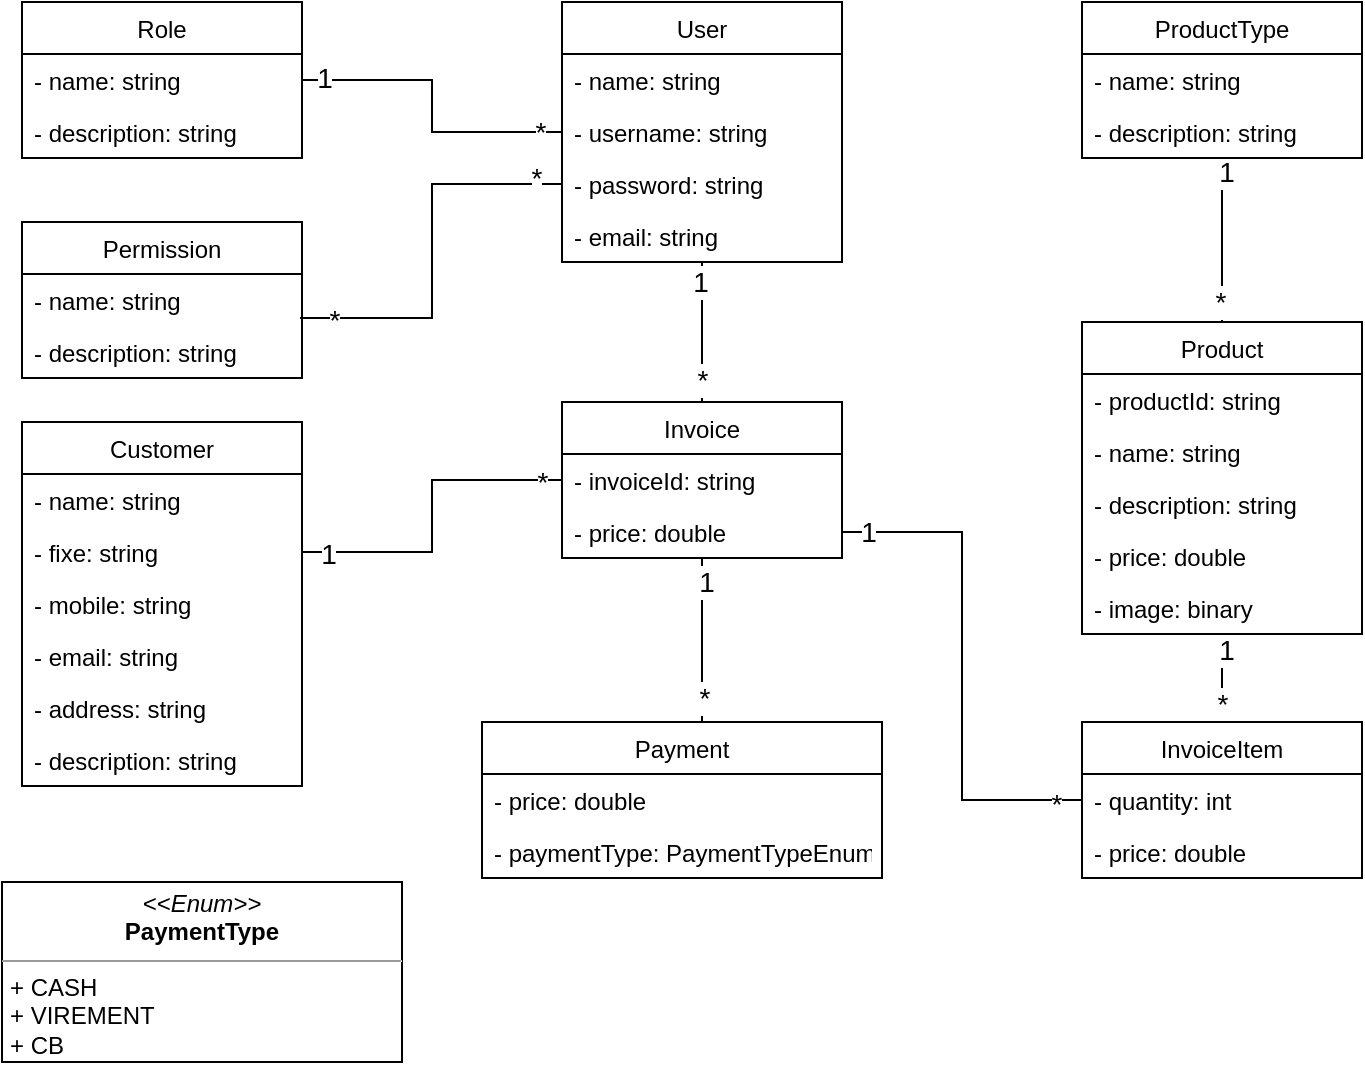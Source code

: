 <mxfile version="15.5.4" type="embed"><diagram id="qxNSoSG71GYbSTTbPRva" name="Page-1"><mxGraphModel dx="700" dy="481" grid="1" gridSize="10" guides="1" tooltips="1" connect="1" arrows="1" fold="1" page="1" pageScale="1" pageWidth="827" pageHeight="1169" math="0" shadow="0"><root><mxCell id="0"/><mxCell id="1" parent="0"/><mxCell id="Ek9n73prsNn7vPPhgxyE-56" style="edgeStyle=orthogonalEdgeStyle;rounded=0;orthogonalLoop=1;jettySize=auto;html=1;entryX=0.5;entryY=0;entryDx=0;entryDy=0;fontSize=14;endArrow=none;endFill=0;" parent="1" source="Ek9n73prsNn7vPPhgxyE-5" target="Ek9n73prsNn7vPPhgxyE-35" edge="1"><mxGeometry relative="1" as="geometry"/></mxCell><mxCell id="Ek9n73prsNn7vPPhgxyE-57" value="*" style="edgeLabel;html=1;align=center;verticalAlign=middle;resizable=0;points=[];fontSize=14;" parent="Ek9n73prsNn7vPPhgxyE-56" vertex="1" connectable="0"><mxGeometry x="0.686" relative="1" as="geometry"><mxPoint as="offset"/></mxGeometry></mxCell><mxCell id="Ek9n73prsNn7vPPhgxyE-58" value="1" style="edgeLabel;html=1;align=center;verticalAlign=middle;resizable=0;points=[];fontSize=14;" parent="Ek9n73prsNn7vPPhgxyE-56" vertex="1" connectable="0"><mxGeometry x="-0.714" y="-1" relative="1" as="geometry"><mxPoint as="offset"/></mxGeometry></mxCell><mxCell id="Ek9n73prsNn7vPPhgxyE-5" value="User" style="swimlane;fontStyle=0;childLayout=stackLayout;horizontal=1;startSize=26;fillColor=none;horizontalStack=0;resizeParent=1;resizeParentMax=0;resizeLast=0;collapsible=1;marginBottom=0;" parent="1" vertex="1"><mxGeometry x="330" y="40" width="140" height="130" as="geometry"/></mxCell><mxCell id="Ek9n73prsNn7vPPhgxyE-11" value="- name: string" style="text;strokeColor=none;fillColor=none;align=left;verticalAlign=top;spacingLeft=4;spacingRight=4;overflow=hidden;rotatable=0;points=[[0,0.5],[1,0.5]];portConstraint=eastwest;" parent="Ek9n73prsNn7vPPhgxyE-5" vertex="1"><mxGeometry y="26" width="140" height="26" as="geometry"/></mxCell><mxCell id="Ek9n73prsNn7vPPhgxyE-6" value="- username: string" style="text;strokeColor=none;fillColor=none;align=left;verticalAlign=top;spacingLeft=4;spacingRight=4;overflow=hidden;rotatable=0;points=[[0,0.5],[1,0.5]];portConstraint=eastwest;" parent="Ek9n73prsNn7vPPhgxyE-5" vertex="1"><mxGeometry y="52" width="140" height="26" as="geometry"/></mxCell><mxCell id="Ek9n73prsNn7vPPhgxyE-7" value="- password: string" style="text;strokeColor=none;fillColor=none;align=left;verticalAlign=top;spacingLeft=4;spacingRight=4;overflow=hidden;rotatable=0;points=[[0,0.5],[1,0.5]];portConstraint=eastwest;" parent="Ek9n73prsNn7vPPhgxyE-5" vertex="1"><mxGeometry y="78" width="140" height="26" as="geometry"/></mxCell><mxCell id="Ek9n73prsNn7vPPhgxyE-8" value="- email: string" style="text;strokeColor=none;fillColor=none;align=left;verticalAlign=top;spacingLeft=4;spacingRight=4;overflow=hidden;rotatable=0;points=[[0,0.5],[1,0.5]];portConstraint=eastwest;" parent="Ek9n73prsNn7vPPhgxyE-5" vertex="1"><mxGeometry y="104" width="140" height="26" as="geometry"/></mxCell><mxCell id="Ek9n73prsNn7vPPhgxyE-12" value="Role" style="swimlane;fontStyle=0;childLayout=stackLayout;horizontal=1;startSize=26;fillColor=none;horizontalStack=0;resizeParent=1;resizeParentMax=0;resizeLast=0;collapsible=1;marginBottom=0;" parent="1" vertex="1"><mxGeometry x="60" y="40" width="140" height="78" as="geometry"/></mxCell><mxCell id="Ek9n73prsNn7vPPhgxyE-13" value="- name: string" style="text;strokeColor=none;fillColor=none;align=left;verticalAlign=top;spacingLeft=4;spacingRight=4;overflow=hidden;rotatable=0;points=[[0,0.5],[1,0.5]];portConstraint=eastwest;" parent="Ek9n73prsNn7vPPhgxyE-12" vertex="1"><mxGeometry y="26" width="140" height="26" as="geometry"/></mxCell><mxCell id="Ek9n73prsNn7vPPhgxyE-14" value="- description: string" style="text;strokeColor=none;fillColor=none;align=left;verticalAlign=top;spacingLeft=4;spacingRight=4;overflow=hidden;rotatable=0;points=[[0,0.5],[1,0.5]];portConstraint=eastwest;" parent="Ek9n73prsNn7vPPhgxyE-12" vertex="1"><mxGeometry y="52" width="140" height="26" as="geometry"/></mxCell><mxCell id="Ek9n73prsNn7vPPhgxyE-17" value="Permission" style="swimlane;fontStyle=0;childLayout=stackLayout;horizontal=1;startSize=26;fillColor=none;horizontalStack=0;resizeParent=1;resizeParentMax=0;resizeLast=0;collapsible=1;marginBottom=0;" parent="1" vertex="1"><mxGeometry x="60" y="150" width="140" height="78" as="geometry"/></mxCell><mxCell id="Ek9n73prsNn7vPPhgxyE-18" value="- name: string" style="text;strokeColor=none;fillColor=none;align=left;verticalAlign=top;spacingLeft=4;spacingRight=4;overflow=hidden;rotatable=0;points=[[0,0.5],[1,0.5]];portConstraint=eastwest;" parent="Ek9n73prsNn7vPPhgxyE-17" vertex="1"><mxGeometry y="26" width="140" height="26" as="geometry"/></mxCell><mxCell id="Ek9n73prsNn7vPPhgxyE-19" value="- description: string" style="text;strokeColor=none;fillColor=none;align=left;verticalAlign=top;spacingLeft=4;spacingRight=4;overflow=hidden;rotatable=0;points=[[0,0.5],[1,0.5]];portConstraint=eastwest;" parent="Ek9n73prsNn7vPPhgxyE-17" vertex="1"><mxGeometry y="52" width="140" height="26" as="geometry"/></mxCell><mxCell id="Ek9n73prsNn7vPPhgxyE-65" style="edgeStyle=orthogonalEdgeStyle;rounded=0;orthogonalLoop=1;jettySize=auto;html=1;fontSize=14;endArrow=none;endFill=0;" parent="1" source="Ek9n73prsNn7vPPhgxyE-20" target="Ek9n73prsNn7vPPhgxyE-30" edge="1"><mxGeometry relative="1" as="geometry"/></mxCell><mxCell id="Ek9n73prsNn7vPPhgxyE-66" value="*" style="edgeLabel;html=1;align=center;verticalAlign=middle;resizable=0;points=[];fontSize=14;" parent="Ek9n73prsNn7vPPhgxyE-65" vertex="1" connectable="0"><mxGeometry x="0.6" relative="1" as="geometry"><mxPoint as="offset"/></mxGeometry></mxCell><mxCell id="Ek9n73prsNn7vPPhgxyE-67" value="1" style="edgeLabel;html=1;align=center;verticalAlign=middle;resizable=0;points=[];fontSize=14;" parent="Ek9n73prsNn7vPPhgxyE-65" vertex="1" connectable="0"><mxGeometry x="-0.629" y="2" relative="1" as="geometry"><mxPoint as="offset"/></mxGeometry></mxCell><mxCell id="Ek9n73prsNn7vPPhgxyE-20" value="Product" style="swimlane;fontStyle=0;childLayout=stackLayout;horizontal=1;startSize=26;fillColor=none;horizontalStack=0;resizeParent=1;resizeParentMax=0;resizeLast=0;collapsible=1;marginBottom=0;" parent="1" vertex="1"><mxGeometry x="590" y="200" width="140" height="156" as="geometry"/></mxCell><mxCell id="2" value="- productId: string" style="text;strokeColor=none;fillColor=none;align=left;verticalAlign=top;spacingLeft=4;spacingRight=4;overflow=hidden;rotatable=0;points=[[0,0.5],[1,0.5]];portConstraint=eastwest;" vertex="1" parent="Ek9n73prsNn7vPPhgxyE-20"><mxGeometry y="26" width="140" height="26" as="geometry"/></mxCell><mxCell id="Ek9n73prsNn7vPPhgxyE-21" value="- name: string" style="text;strokeColor=none;fillColor=none;align=left;verticalAlign=top;spacingLeft=4;spacingRight=4;overflow=hidden;rotatable=0;points=[[0,0.5],[1,0.5]];portConstraint=eastwest;" parent="Ek9n73prsNn7vPPhgxyE-20" vertex="1"><mxGeometry y="52" width="140" height="26" as="geometry"/></mxCell><mxCell id="Ek9n73prsNn7vPPhgxyE-22" value="- description: string" style="text;strokeColor=none;fillColor=none;align=left;verticalAlign=top;spacingLeft=4;spacingRight=4;overflow=hidden;rotatable=0;points=[[0,0.5],[1,0.5]];portConstraint=eastwest;" parent="Ek9n73prsNn7vPPhgxyE-20" vertex="1"><mxGeometry y="78" width="140" height="26" as="geometry"/></mxCell><mxCell id="Ek9n73prsNn7vPPhgxyE-23" value="- price: double" style="text;strokeColor=none;fillColor=none;align=left;verticalAlign=top;spacingLeft=4;spacingRight=4;overflow=hidden;rotatable=0;points=[[0,0.5],[1,0.5]];portConstraint=eastwest;" parent="Ek9n73prsNn7vPPhgxyE-20" vertex="1"><mxGeometry y="104" width="140" height="26" as="geometry"/></mxCell><mxCell id="Ek9n73prsNn7vPPhgxyE-24" value="- image: binary" style="text;strokeColor=none;fillColor=none;align=left;verticalAlign=top;spacingLeft=4;spacingRight=4;overflow=hidden;rotatable=0;points=[[0,0.5],[1,0.5]];portConstraint=eastwest;" parent="Ek9n73prsNn7vPPhgxyE-20" vertex="1"><mxGeometry y="130" width="140" height="26" as="geometry"/></mxCell><mxCell id="Ek9n73prsNn7vPPhgxyE-71" style="edgeStyle=orthogonalEdgeStyle;rounded=0;orthogonalLoop=1;jettySize=auto;html=1;entryX=0.5;entryY=0;entryDx=0;entryDy=0;fontSize=14;endArrow=none;endFill=0;" parent="1" source="Ek9n73prsNn7vPPhgxyE-25" target="Ek9n73prsNn7vPPhgxyE-20" edge="1"><mxGeometry relative="1" as="geometry"/></mxCell><mxCell id="Ek9n73prsNn7vPPhgxyE-72" value="1" style="edgeLabel;html=1;align=center;verticalAlign=middle;resizable=0;points=[];fontSize=14;" parent="Ek9n73prsNn7vPPhgxyE-71" vertex="1" connectable="0"><mxGeometry x="-0.829" y="2" relative="1" as="geometry"><mxPoint as="offset"/></mxGeometry></mxCell><mxCell id="Ek9n73prsNn7vPPhgxyE-73" value="*" style="edgeLabel;html=1;align=center;verticalAlign=middle;resizable=0;points=[];fontSize=14;" parent="Ek9n73prsNn7vPPhgxyE-71" vertex="1" connectable="0"><mxGeometry x="0.756" y="3" relative="1" as="geometry"><mxPoint x="-4" as="offset"/></mxGeometry></mxCell><mxCell id="Ek9n73prsNn7vPPhgxyE-25" value="ProductType" style="swimlane;fontStyle=0;childLayout=stackLayout;horizontal=1;startSize=26;fillColor=none;horizontalStack=0;resizeParent=1;resizeParentMax=0;resizeLast=0;collapsible=1;marginBottom=0;" parent="1" vertex="1"><mxGeometry x="590" y="40" width="140" height="78" as="geometry"/></mxCell><mxCell id="Ek9n73prsNn7vPPhgxyE-26" value="- name: string" style="text;strokeColor=none;fillColor=none;align=left;verticalAlign=top;spacingLeft=4;spacingRight=4;overflow=hidden;rotatable=0;points=[[0,0.5],[1,0.5]];portConstraint=eastwest;" parent="Ek9n73prsNn7vPPhgxyE-25" vertex="1"><mxGeometry y="26" width="140" height="26" as="geometry"/></mxCell><mxCell id="Ek9n73prsNn7vPPhgxyE-27" value="- description: string" style="text;strokeColor=none;fillColor=none;align=left;verticalAlign=top;spacingLeft=4;spacingRight=4;overflow=hidden;rotatable=0;points=[[0,0.5],[1,0.5]];portConstraint=eastwest;" parent="Ek9n73prsNn7vPPhgxyE-25" vertex="1"><mxGeometry y="52" width="140" height="26" as="geometry"/></mxCell><mxCell id="Ek9n73prsNn7vPPhgxyE-30" value="InvoiceItem" style="swimlane;fontStyle=0;childLayout=stackLayout;horizontal=1;startSize=26;fillColor=none;horizontalStack=0;resizeParent=1;resizeParentMax=0;resizeLast=0;collapsible=1;marginBottom=0;" parent="1" vertex="1"><mxGeometry x="590" y="400" width="140" height="78" as="geometry"/></mxCell><mxCell id="Ek9n73prsNn7vPPhgxyE-31" value="- quantity: int" style="text;strokeColor=none;fillColor=none;align=left;verticalAlign=top;spacingLeft=4;spacingRight=4;overflow=hidden;rotatable=0;points=[[0,0.5],[1,0.5]];portConstraint=eastwest;" parent="Ek9n73prsNn7vPPhgxyE-30" vertex="1"><mxGeometry y="26" width="140" height="26" as="geometry"/></mxCell><mxCell id="Ek9n73prsNn7vPPhgxyE-33" value="- price: double" style="text;strokeColor=none;fillColor=none;align=left;verticalAlign=top;spacingLeft=4;spacingRight=4;overflow=hidden;rotatable=0;points=[[0,0.5],[1,0.5]];portConstraint=eastwest;" parent="Ek9n73prsNn7vPPhgxyE-30" vertex="1"><mxGeometry y="52" width="140" height="26" as="geometry"/></mxCell><mxCell id="Ek9n73prsNn7vPPhgxyE-68" style="edgeStyle=orthogonalEdgeStyle;rounded=0;orthogonalLoop=1;jettySize=auto;html=1;entryX=0.55;entryY=0;entryDx=0;entryDy=0;entryPerimeter=0;fontSize=14;endArrow=none;endFill=0;" parent="1" source="Ek9n73prsNn7vPPhgxyE-35" target="Ek9n73prsNn7vPPhgxyE-38" edge="1"><mxGeometry relative="1" as="geometry"/></mxCell><mxCell id="Ek9n73prsNn7vPPhgxyE-69" value="1" style="edgeLabel;html=1;align=center;verticalAlign=middle;resizable=0;points=[];fontSize=14;" parent="Ek9n73prsNn7vPPhgxyE-68" vertex="1" connectable="0"><mxGeometry x="-0.707" y="2" relative="1" as="geometry"><mxPoint as="offset"/></mxGeometry></mxCell><mxCell id="Ek9n73prsNn7vPPhgxyE-70" value="*" style="edgeLabel;html=1;align=center;verticalAlign=middle;resizable=0;points=[];fontSize=14;" parent="Ek9n73prsNn7vPPhgxyE-68" vertex="1" connectable="0"><mxGeometry x="0.707" y="1" relative="1" as="geometry"><mxPoint as="offset"/></mxGeometry></mxCell><mxCell id="Ek9n73prsNn7vPPhgxyE-35" value="Invoice" style="swimlane;fontStyle=0;childLayout=stackLayout;horizontal=1;startSize=26;fillColor=none;horizontalStack=0;resizeParent=1;resizeParentMax=0;resizeLast=0;collapsible=1;marginBottom=0;" parent="1" vertex="1"><mxGeometry x="330" y="240" width="140" height="78" as="geometry"/></mxCell><mxCell id="Ek9n73prsNn7vPPhgxyE-45" value="- invoiceId: string" style="text;strokeColor=none;fillColor=none;align=left;verticalAlign=top;spacingLeft=4;spacingRight=4;overflow=hidden;rotatable=0;points=[[0,0.5],[1,0.5]];portConstraint=eastwest;" parent="Ek9n73prsNn7vPPhgxyE-35" vertex="1"><mxGeometry y="26" width="140" height="26" as="geometry"/></mxCell><mxCell id="Ek9n73prsNn7vPPhgxyE-37" value="- price: double" style="text;strokeColor=none;fillColor=none;align=left;verticalAlign=top;spacingLeft=4;spacingRight=4;overflow=hidden;rotatable=0;points=[[0,0.5],[1,0.5]];portConstraint=eastwest;" parent="Ek9n73prsNn7vPPhgxyE-35" vertex="1"><mxGeometry y="52" width="140" height="26" as="geometry"/></mxCell><mxCell id="Ek9n73prsNn7vPPhgxyE-38" value="Payment" style="swimlane;fontStyle=0;childLayout=stackLayout;horizontal=1;startSize=26;fillColor=none;horizontalStack=0;resizeParent=1;resizeParentMax=0;resizeLast=0;collapsible=1;marginBottom=0;" parent="1" vertex="1"><mxGeometry x="290" y="400" width="200" height="78" as="geometry"/></mxCell><mxCell id="Ek9n73prsNn7vPPhgxyE-39" value="- price: double" style="text;strokeColor=none;fillColor=none;align=left;verticalAlign=top;spacingLeft=4;spacingRight=4;overflow=hidden;rotatable=0;points=[[0,0.5],[1,0.5]];portConstraint=eastwest;" parent="Ek9n73prsNn7vPPhgxyE-38" vertex="1"><mxGeometry y="26" width="200" height="26" as="geometry"/></mxCell><mxCell id="Ek9n73prsNn7vPPhgxyE-40" value="- paymentType: PaymentTypeEnum" style="text;strokeColor=none;fillColor=none;align=left;verticalAlign=top;spacingLeft=4;spacingRight=4;overflow=hidden;rotatable=0;points=[[0,0.5],[1,0.5]];portConstraint=eastwest;" parent="Ek9n73prsNn7vPPhgxyE-38" vertex="1"><mxGeometry y="52" width="200" height="26" as="geometry"/></mxCell><mxCell id="Ek9n73prsNn7vPPhgxyE-41" value="&lt;p style=&quot;margin:0px;margin-top:4px;text-align:center;&quot;&gt;&lt;i&gt;&amp;lt;&amp;lt;Enum&amp;gt;&amp;gt;&lt;/i&gt;&lt;br&gt;&lt;b&gt;PaymentType&lt;/b&gt;&lt;/p&gt;&lt;hr size=&quot;1&quot;&gt;&lt;p style=&quot;margin:0px;margin-left:4px;&quot;&gt;+ CASH&lt;br&gt;+ VIREMENT&lt;/p&gt;&lt;p style=&quot;margin:0px;margin-left:4px;&quot;&gt;+ CB&lt;/p&gt;&lt;hr size=&quot;1&quot;&gt;&lt;p style=&quot;margin:0px;margin-left:4px;&quot;&gt;&lt;br&gt;&lt;/p&gt;" style="verticalAlign=top;align=left;overflow=fill;fontSize=12;fontFamily=Helvetica;html=1;" parent="1" vertex="1"><mxGeometry x="50" y="480" width="200" height="90" as="geometry"/></mxCell><mxCell id="Ek9n73prsNn7vPPhgxyE-42" value="Customer" style="swimlane;fontStyle=0;childLayout=stackLayout;horizontal=1;startSize=26;fillColor=none;horizontalStack=0;resizeParent=1;resizeParentMax=0;resizeLast=0;collapsible=1;marginBottom=0;" parent="1" vertex="1"><mxGeometry x="60" y="250" width="140" height="182" as="geometry"/></mxCell><mxCell id="Ek9n73prsNn7vPPhgxyE-43" value="- name: string" style="text;strokeColor=none;fillColor=none;align=left;verticalAlign=top;spacingLeft=4;spacingRight=4;overflow=hidden;rotatable=0;points=[[0,0.5],[1,0.5]];portConstraint=eastwest;" parent="Ek9n73prsNn7vPPhgxyE-42" vertex="1"><mxGeometry y="26" width="140" height="26" as="geometry"/></mxCell><mxCell id="Ek9n73prsNn7vPPhgxyE-46" value="- fixe: string" style="text;strokeColor=none;fillColor=none;align=left;verticalAlign=top;spacingLeft=4;spacingRight=4;overflow=hidden;rotatable=0;points=[[0,0.5],[1,0.5]];portConstraint=eastwest;" parent="Ek9n73prsNn7vPPhgxyE-42" vertex="1"><mxGeometry y="52" width="140" height="26" as="geometry"/></mxCell><mxCell id="Ek9n73prsNn7vPPhgxyE-47" value="- mobile: string" style="text;strokeColor=none;fillColor=none;align=left;verticalAlign=top;spacingLeft=4;spacingRight=4;overflow=hidden;rotatable=0;points=[[0,0.5],[1,0.5]];portConstraint=eastwest;" parent="Ek9n73prsNn7vPPhgxyE-42" vertex="1"><mxGeometry y="78" width="140" height="26" as="geometry"/></mxCell><mxCell id="Ek9n73prsNn7vPPhgxyE-48" value="- email: string" style="text;strokeColor=none;fillColor=none;align=left;verticalAlign=top;spacingLeft=4;spacingRight=4;overflow=hidden;rotatable=0;points=[[0,0.5],[1,0.5]];portConstraint=eastwest;" parent="Ek9n73prsNn7vPPhgxyE-42" vertex="1"><mxGeometry y="104" width="140" height="26" as="geometry"/></mxCell><mxCell id="3" value="- address: string" style="text;strokeColor=none;fillColor=none;align=left;verticalAlign=top;spacingLeft=4;spacingRight=4;overflow=hidden;rotatable=0;points=[[0,0.5],[1,0.5]];portConstraint=eastwest;" vertex="1" parent="Ek9n73prsNn7vPPhgxyE-42"><mxGeometry y="130" width="140" height="26" as="geometry"/></mxCell><mxCell id="Ek9n73prsNn7vPPhgxyE-44" value="- description: string" style="text;strokeColor=none;fillColor=none;align=left;verticalAlign=top;spacingLeft=4;spacingRight=4;overflow=hidden;rotatable=0;points=[[0,0.5],[1,0.5]];portConstraint=eastwest;" parent="Ek9n73prsNn7vPPhgxyE-42" vertex="1"><mxGeometry y="156" width="140" height="26" as="geometry"/></mxCell><mxCell id="Ek9n73prsNn7vPPhgxyE-49" style="edgeStyle=orthogonalEdgeStyle;rounded=0;orthogonalLoop=1;jettySize=auto;html=1;endArrow=none;endFill=0;" parent="1" source="Ek9n73prsNn7vPPhgxyE-6" target="Ek9n73prsNn7vPPhgxyE-13" edge="1"><mxGeometry relative="1" as="geometry"/></mxCell><mxCell id="Ek9n73prsNn7vPPhgxyE-50" value="&lt;font style=&quot;font-size: 14px;&quot;&gt;1&lt;/font&gt;" style="edgeLabel;html=1;align=center;verticalAlign=middle;resizable=0;points=[];" parent="Ek9n73prsNn7vPPhgxyE-49" vertex="1" connectable="0"><mxGeometry x="0.859" y="-1" relative="1" as="geometry"><mxPoint as="offset"/></mxGeometry></mxCell><mxCell id="Ek9n73prsNn7vPPhgxyE-55" value="*" style="edgeLabel;html=1;align=center;verticalAlign=middle;resizable=0;points=[];fontSize=14;" parent="Ek9n73prsNn7vPPhgxyE-49" vertex="1" connectable="0"><mxGeometry x="-0.859" relative="1" as="geometry"><mxPoint as="offset"/></mxGeometry></mxCell><mxCell id="Ek9n73prsNn7vPPhgxyE-52" style="edgeStyle=orthogonalEdgeStyle;rounded=0;orthogonalLoop=1;jettySize=auto;html=1;entryX=0.993;entryY=0.846;entryDx=0;entryDy=0;entryPerimeter=0;endArrow=none;endFill=0;" parent="1" source="Ek9n73prsNn7vPPhgxyE-7" target="Ek9n73prsNn7vPPhgxyE-18" edge="1"><mxGeometry relative="1" as="geometry"/></mxCell><mxCell id="Ek9n73prsNn7vPPhgxyE-53" value="&lt;font style=&quot;font-size: 14px;&quot;&gt;*&lt;/font&gt;" style="edgeLabel;html=1;align=center;verticalAlign=middle;resizable=0;points=[];" parent="Ek9n73prsNn7vPPhgxyE-52" vertex="1" connectable="0"><mxGeometry x="0.829" y="1" relative="1" as="geometry"><mxPoint as="offset"/></mxGeometry></mxCell><mxCell id="Ek9n73prsNn7vPPhgxyE-54" value="*" style="edgeLabel;html=1;align=center;verticalAlign=middle;resizable=0;points=[];fontSize=14;" parent="Ek9n73prsNn7vPPhgxyE-52" vertex="1" connectable="0"><mxGeometry x="-0.869" y="-3" relative="1" as="geometry"><mxPoint as="offset"/></mxGeometry></mxCell><mxCell id="Ek9n73prsNn7vPPhgxyE-59" style="edgeStyle=orthogonalEdgeStyle;rounded=0;orthogonalLoop=1;jettySize=auto;html=1;fontSize=14;endArrow=none;endFill=0;" parent="1" source="Ek9n73prsNn7vPPhgxyE-46" target="Ek9n73prsNn7vPPhgxyE-45" edge="1"><mxGeometry relative="1" as="geometry"/></mxCell><mxCell id="Ek9n73prsNn7vPPhgxyE-60" value="1" style="edgeLabel;html=1;align=center;verticalAlign=middle;resizable=0;points=[];fontSize=14;" parent="Ek9n73prsNn7vPPhgxyE-59" vertex="1" connectable="0"><mxGeometry x="-0.843" y="-1" relative="1" as="geometry"><mxPoint as="offset"/></mxGeometry></mxCell><mxCell id="Ek9n73prsNn7vPPhgxyE-61" value="*" style="edgeLabel;html=1;align=center;verticalAlign=middle;resizable=0;points=[];fontSize=14;" parent="Ek9n73prsNn7vPPhgxyE-59" vertex="1" connectable="0"><mxGeometry x="0.879" y="-1" relative="1" as="geometry"><mxPoint as="offset"/></mxGeometry></mxCell><mxCell id="Ek9n73prsNn7vPPhgxyE-62" style="edgeStyle=orthogonalEdgeStyle;rounded=0;orthogonalLoop=1;jettySize=auto;html=1;entryX=0;entryY=0.5;entryDx=0;entryDy=0;fontSize=14;endArrow=none;endFill=0;" parent="1" source="Ek9n73prsNn7vPPhgxyE-37" target="Ek9n73prsNn7vPPhgxyE-31" edge="1"><mxGeometry relative="1" as="geometry"/></mxCell><mxCell id="Ek9n73prsNn7vPPhgxyE-63" value="1" style="edgeLabel;html=1;align=center;verticalAlign=middle;resizable=0;points=[];fontSize=14;" parent="Ek9n73prsNn7vPPhgxyE-62" vertex="1" connectable="0"><mxGeometry x="-0.898" relative="1" as="geometry"><mxPoint as="offset"/></mxGeometry></mxCell><mxCell id="Ek9n73prsNn7vPPhgxyE-64" value="*" style="edgeLabel;html=1;align=center;verticalAlign=middle;resizable=0;points=[];fontSize=14;" parent="Ek9n73prsNn7vPPhgxyE-62" vertex="1" connectable="0"><mxGeometry x="0.898" y="-2" relative="1" as="geometry"><mxPoint as="offset"/></mxGeometry></mxCell></root></mxGraphModel></diagram></mxfile>